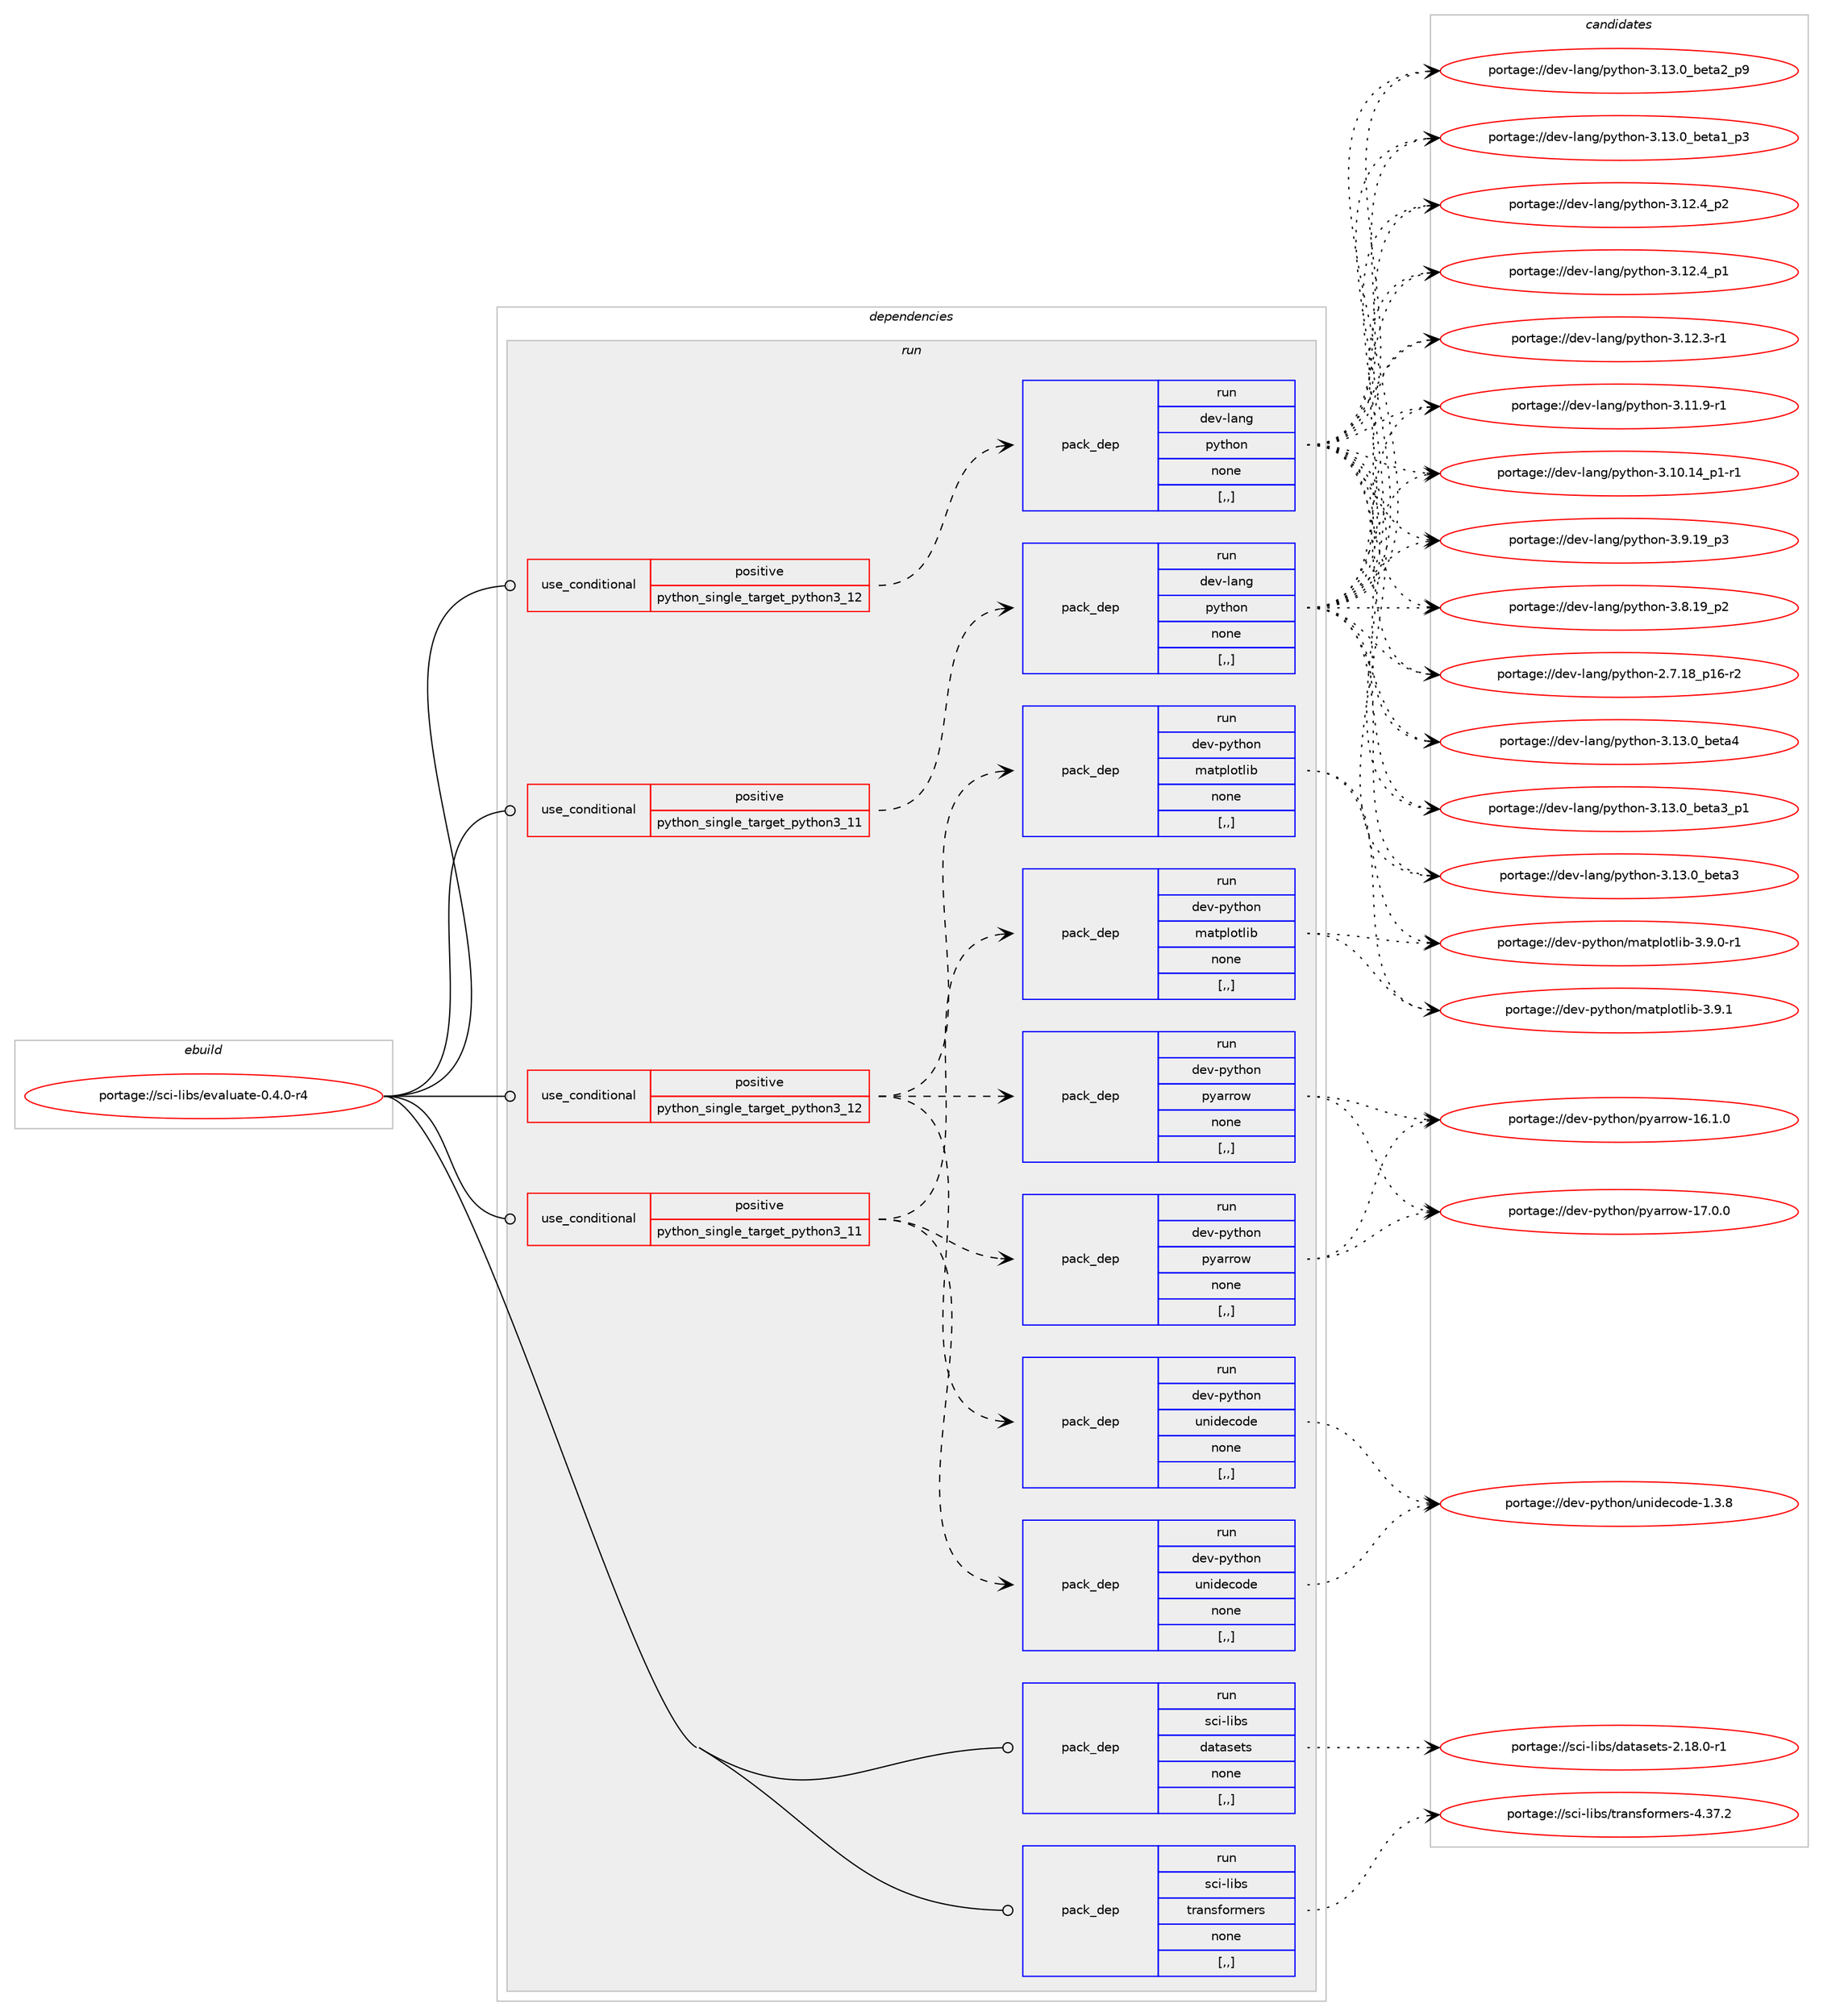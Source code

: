 digraph prolog {

# *************
# Graph options
# *************

newrank=true;
concentrate=true;
compound=true;
graph [rankdir=LR,fontname=Helvetica,fontsize=10,ranksep=1.5];#, ranksep=2.5, nodesep=0.2];
edge  [arrowhead=vee];
node  [fontname=Helvetica,fontsize=10];

# **********
# The ebuild
# **********

subgraph cluster_leftcol {
color=gray;
label=<<i>ebuild</i>>;
id [label="portage://sci-libs/evaluate-0.4.0-r4", color=red, width=4, href="../sci-libs/evaluate-0.4.0-r4.svg"];
}

# ****************
# The dependencies
# ****************

subgraph cluster_midcol {
color=gray;
label=<<i>dependencies</i>>;
subgraph cluster_compile {
fillcolor="#eeeeee";
style=filled;
label=<<i>compile</i>>;
}
subgraph cluster_compileandrun {
fillcolor="#eeeeee";
style=filled;
label=<<i>compile and run</i>>;
}
subgraph cluster_run {
fillcolor="#eeeeee";
style=filled;
label=<<i>run</i>>;
subgraph cond106146 {
dependency401780 [label=<<TABLE BORDER="0" CELLBORDER="1" CELLSPACING="0" CELLPADDING="4"><TR><TD ROWSPAN="3" CELLPADDING="10">use_conditional</TD></TR><TR><TD>positive</TD></TR><TR><TD>python_single_target_python3_11</TD></TR></TABLE>>, shape=none, color=red];
subgraph pack292783 {
dependency401781 [label=<<TABLE BORDER="0" CELLBORDER="1" CELLSPACING="0" CELLPADDING="4" WIDTH="220"><TR><TD ROWSPAN="6" CELLPADDING="30">pack_dep</TD></TR><TR><TD WIDTH="110">run</TD></TR><TR><TD>dev-lang</TD></TR><TR><TD>python</TD></TR><TR><TD>none</TD></TR><TR><TD>[,,]</TD></TR></TABLE>>, shape=none, color=blue];
}
dependency401780:e -> dependency401781:w [weight=20,style="dashed",arrowhead="vee"];
}
id:e -> dependency401780:w [weight=20,style="solid",arrowhead="odot"];
subgraph cond106147 {
dependency401782 [label=<<TABLE BORDER="0" CELLBORDER="1" CELLSPACING="0" CELLPADDING="4"><TR><TD ROWSPAN="3" CELLPADDING="10">use_conditional</TD></TR><TR><TD>positive</TD></TR><TR><TD>python_single_target_python3_11</TD></TR></TABLE>>, shape=none, color=red];
subgraph pack292784 {
dependency401783 [label=<<TABLE BORDER="0" CELLBORDER="1" CELLSPACING="0" CELLPADDING="4" WIDTH="220"><TR><TD ROWSPAN="6" CELLPADDING="30">pack_dep</TD></TR><TR><TD WIDTH="110">run</TD></TR><TR><TD>dev-python</TD></TR><TR><TD>matplotlib</TD></TR><TR><TD>none</TD></TR><TR><TD>[,,]</TD></TR></TABLE>>, shape=none, color=blue];
}
dependency401782:e -> dependency401783:w [weight=20,style="dashed",arrowhead="vee"];
subgraph pack292785 {
dependency401784 [label=<<TABLE BORDER="0" CELLBORDER="1" CELLSPACING="0" CELLPADDING="4" WIDTH="220"><TR><TD ROWSPAN="6" CELLPADDING="30">pack_dep</TD></TR><TR><TD WIDTH="110">run</TD></TR><TR><TD>dev-python</TD></TR><TR><TD>pyarrow</TD></TR><TR><TD>none</TD></TR><TR><TD>[,,]</TD></TR></TABLE>>, shape=none, color=blue];
}
dependency401782:e -> dependency401784:w [weight=20,style="dashed",arrowhead="vee"];
subgraph pack292786 {
dependency401785 [label=<<TABLE BORDER="0" CELLBORDER="1" CELLSPACING="0" CELLPADDING="4" WIDTH="220"><TR><TD ROWSPAN="6" CELLPADDING="30">pack_dep</TD></TR><TR><TD WIDTH="110">run</TD></TR><TR><TD>dev-python</TD></TR><TR><TD>unidecode</TD></TR><TR><TD>none</TD></TR><TR><TD>[,,]</TD></TR></TABLE>>, shape=none, color=blue];
}
dependency401782:e -> dependency401785:w [weight=20,style="dashed",arrowhead="vee"];
}
id:e -> dependency401782:w [weight=20,style="solid",arrowhead="odot"];
subgraph cond106148 {
dependency401786 [label=<<TABLE BORDER="0" CELLBORDER="1" CELLSPACING="0" CELLPADDING="4"><TR><TD ROWSPAN="3" CELLPADDING="10">use_conditional</TD></TR><TR><TD>positive</TD></TR><TR><TD>python_single_target_python3_12</TD></TR></TABLE>>, shape=none, color=red];
subgraph pack292787 {
dependency401787 [label=<<TABLE BORDER="0" CELLBORDER="1" CELLSPACING="0" CELLPADDING="4" WIDTH="220"><TR><TD ROWSPAN="6" CELLPADDING="30">pack_dep</TD></TR><TR><TD WIDTH="110">run</TD></TR><TR><TD>dev-lang</TD></TR><TR><TD>python</TD></TR><TR><TD>none</TD></TR><TR><TD>[,,]</TD></TR></TABLE>>, shape=none, color=blue];
}
dependency401786:e -> dependency401787:w [weight=20,style="dashed",arrowhead="vee"];
}
id:e -> dependency401786:w [weight=20,style="solid",arrowhead="odot"];
subgraph cond106149 {
dependency401788 [label=<<TABLE BORDER="0" CELLBORDER="1" CELLSPACING="0" CELLPADDING="4"><TR><TD ROWSPAN="3" CELLPADDING="10">use_conditional</TD></TR><TR><TD>positive</TD></TR><TR><TD>python_single_target_python3_12</TD></TR></TABLE>>, shape=none, color=red];
subgraph pack292788 {
dependency401789 [label=<<TABLE BORDER="0" CELLBORDER="1" CELLSPACING="0" CELLPADDING="4" WIDTH="220"><TR><TD ROWSPAN="6" CELLPADDING="30">pack_dep</TD></TR><TR><TD WIDTH="110">run</TD></TR><TR><TD>dev-python</TD></TR><TR><TD>matplotlib</TD></TR><TR><TD>none</TD></TR><TR><TD>[,,]</TD></TR></TABLE>>, shape=none, color=blue];
}
dependency401788:e -> dependency401789:w [weight=20,style="dashed",arrowhead="vee"];
subgraph pack292789 {
dependency401790 [label=<<TABLE BORDER="0" CELLBORDER="1" CELLSPACING="0" CELLPADDING="4" WIDTH="220"><TR><TD ROWSPAN="6" CELLPADDING="30">pack_dep</TD></TR><TR><TD WIDTH="110">run</TD></TR><TR><TD>dev-python</TD></TR><TR><TD>pyarrow</TD></TR><TR><TD>none</TD></TR><TR><TD>[,,]</TD></TR></TABLE>>, shape=none, color=blue];
}
dependency401788:e -> dependency401790:w [weight=20,style="dashed",arrowhead="vee"];
subgraph pack292790 {
dependency401791 [label=<<TABLE BORDER="0" CELLBORDER="1" CELLSPACING="0" CELLPADDING="4" WIDTH="220"><TR><TD ROWSPAN="6" CELLPADDING="30">pack_dep</TD></TR><TR><TD WIDTH="110">run</TD></TR><TR><TD>dev-python</TD></TR><TR><TD>unidecode</TD></TR><TR><TD>none</TD></TR><TR><TD>[,,]</TD></TR></TABLE>>, shape=none, color=blue];
}
dependency401788:e -> dependency401791:w [weight=20,style="dashed",arrowhead="vee"];
}
id:e -> dependency401788:w [weight=20,style="solid",arrowhead="odot"];
subgraph pack292791 {
dependency401792 [label=<<TABLE BORDER="0" CELLBORDER="1" CELLSPACING="0" CELLPADDING="4" WIDTH="220"><TR><TD ROWSPAN="6" CELLPADDING="30">pack_dep</TD></TR><TR><TD WIDTH="110">run</TD></TR><TR><TD>sci-libs</TD></TR><TR><TD>datasets</TD></TR><TR><TD>none</TD></TR><TR><TD>[,,]</TD></TR></TABLE>>, shape=none, color=blue];
}
id:e -> dependency401792:w [weight=20,style="solid",arrowhead="odot"];
subgraph pack292792 {
dependency401793 [label=<<TABLE BORDER="0" CELLBORDER="1" CELLSPACING="0" CELLPADDING="4" WIDTH="220"><TR><TD ROWSPAN="6" CELLPADDING="30">pack_dep</TD></TR><TR><TD WIDTH="110">run</TD></TR><TR><TD>sci-libs</TD></TR><TR><TD>transformers</TD></TR><TR><TD>none</TD></TR><TR><TD>[,,]</TD></TR></TABLE>>, shape=none, color=blue];
}
id:e -> dependency401793:w [weight=20,style="solid",arrowhead="odot"];
}
}

# **************
# The candidates
# **************

subgraph cluster_choices {
rank=same;
color=gray;
label=<<i>candidates</i>>;

subgraph choice292783 {
color=black;
nodesep=1;
choice1001011184510897110103471121211161041111104551464951464895981011169752 [label="portage://dev-lang/python-3.13.0_beta4", color=red, width=4,href="../dev-lang/python-3.13.0_beta4.svg"];
choice10010111845108971101034711212111610411111045514649514648959810111697519511249 [label="portage://dev-lang/python-3.13.0_beta3_p1", color=red, width=4,href="../dev-lang/python-3.13.0_beta3_p1.svg"];
choice1001011184510897110103471121211161041111104551464951464895981011169751 [label="portage://dev-lang/python-3.13.0_beta3", color=red, width=4,href="../dev-lang/python-3.13.0_beta3.svg"];
choice10010111845108971101034711212111610411111045514649514648959810111697509511257 [label="portage://dev-lang/python-3.13.0_beta2_p9", color=red, width=4,href="../dev-lang/python-3.13.0_beta2_p9.svg"];
choice10010111845108971101034711212111610411111045514649514648959810111697499511251 [label="portage://dev-lang/python-3.13.0_beta1_p3", color=red, width=4,href="../dev-lang/python-3.13.0_beta1_p3.svg"];
choice100101118451089711010347112121116104111110455146495046529511250 [label="portage://dev-lang/python-3.12.4_p2", color=red, width=4,href="../dev-lang/python-3.12.4_p2.svg"];
choice100101118451089711010347112121116104111110455146495046529511249 [label="portage://dev-lang/python-3.12.4_p1", color=red, width=4,href="../dev-lang/python-3.12.4_p1.svg"];
choice100101118451089711010347112121116104111110455146495046514511449 [label="portage://dev-lang/python-3.12.3-r1", color=red, width=4,href="../dev-lang/python-3.12.3-r1.svg"];
choice100101118451089711010347112121116104111110455146494946574511449 [label="portage://dev-lang/python-3.11.9-r1", color=red, width=4,href="../dev-lang/python-3.11.9-r1.svg"];
choice100101118451089711010347112121116104111110455146494846495295112494511449 [label="portage://dev-lang/python-3.10.14_p1-r1", color=red, width=4,href="../dev-lang/python-3.10.14_p1-r1.svg"];
choice100101118451089711010347112121116104111110455146574649579511251 [label="portage://dev-lang/python-3.9.19_p3", color=red, width=4,href="../dev-lang/python-3.9.19_p3.svg"];
choice100101118451089711010347112121116104111110455146564649579511250 [label="portage://dev-lang/python-3.8.19_p2", color=red, width=4,href="../dev-lang/python-3.8.19_p2.svg"];
choice100101118451089711010347112121116104111110455046554649569511249544511450 [label="portage://dev-lang/python-2.7.18_p16-r2", color=red, width=4,href="../dev-lang/python-2.7.18_p16-r2.svg"];
dependency401781:e -> choice1001011184510897110103471121211161041111104551464951464895981011169752:w [style=dotted,weight="100"];
dependency401781:e -> choice10010111845108971101034711212111610411111045514649514648959810111697519511249:w [style=dotted,weight="100"];
dependency401781:e -> choice1001011184510897110103471121211161041111104551464951464895981011169751:w [style=dotted,weight="100"];
dependency401781:e -> choice10010111845108971101034711212111610411111045514649514648959810111697509511257:w [style=dotted,weight="100"];
dependency401781:e -> choice10010111845108971101034711212111610411111045514649514648959810111697499511251:w [style=dotted,weight="100"];
dependency401781:e -> choice100101118451089711010347112121116104111110455146495046529511250:w [style=dotted,weight="100"];
dependency401781:e -> choice100101118451089711010347112121116104111110455146495046529511249:w [style=dotted,weight="100"];
dependency401781:e -> choice100101118451089711010347112121116104111110455146495046514511449:w [style=dotted,weight="100"];
dependency401781:e -> choice100101118451089711010347112121116104111110455146494946574511449:w [style=dotted,weight="100"];
dependency401781:e -> choice100101118451089711010347112121116104111110455146494846495295112494511449:w [style=dotted,weight="100"];
dependency401781:e -> choice100101118451089711010347112121116104111110455146574649579511251:w [style=dotted,weight="100"];
dependency401781:e -> choice100101118451089711010347112121116104111110455146564649579511250:w [style=dotted,weight="100"];
dependency401781:e -> choice100101118451089711010347112121116104111110455046554649569511249544511450:w [style=dotted,weight="100"];
}
subgraph choice292784 {
color=black;
nodesep=1;
choice10010111845112121116104111110471099711611210811111610810598455146574649 [label="portage://dev-python/matplotlib-3.9.1", color=red, width=4,href="../dev-python/matplotlib-3.9.1.svg"];
choice100101118451121211161041111104710997116112108111116108105984551465746484511449 [label="portage://dev-python/matplotlib-3.9.0-r1", color=red, width=4,href="../dev-python/matplotlib-3.9.0-r1.svg"];
dependency401783:e -> choice10010111845112121116104111110471099711611210811111610810598455146574649:w [style=dotted,weight="100"];
dependency401783:e -> choice100101118451121211161041111104710997116112108111116108105984551465746484511449:w [style=dotted,weight="100"];
}
subgraph choice292785 {
color=black;
nodesep=1;
choice10010111845112121116104111110471121219711411411111945495546484648 [label="portage://dev-python/pyarrow-17.0.0", color=red, width=4,href="../dev-python/pyarrow-17.0.0.svg"];
choice10010111845112121116104111110471121219711411411111945495446494648 [label="portage://dev-python/pyarrow-16.1.0", color=red, width=4,href="../dev-python/pyarrow-16.1.0.svg"];
dependency401784:e -> choice10010111845112121116104111110471121219711411411111945495546484648:w [style=dotted,weight="100"];
dependency401784:e -> choice10010111845112121116104111110471121219711411411111945495446494648:w [style=dotted,weight="100"];
}
subgraph choice292786 {
color=black;
nodesep=1;
choice100101118451121211161041111104711711010510010199111100101454946514656 [label="portage://dev-python/unidecode-1.3.8", color=red, width=4,href="../dev-python/unidecode-1.3.8.svg"];
dependency401785:e -> choice100101118451121211161041111104711711010510010199111100101454946514656:w [style=dotted,weight="100"];
}
subgraph choice292787 {
color=black;
nodesep=1;
choice1001011184510897110103471121211161041111104551464951464895981011169752 [label="portage://dev-lang/python-3.13.0_beta4", color=red, width=4,href="../dev-lang/python-3.13.0_beta4.svg"];
choice10010111845108971101034711212111610411111045514649514648959810111697519511249 [label="portage://dev-lang/python-3.13.0_beta3_p1", color=red, width=4,href="../dev-lang/python-3.13.0_beta3_p1.svg"];
choice1001011184510897110103471121211161041111104551464951464895981011169751 [label="portage://dev-lang/python-3.13.0_beta3", color=red, width=4,href="../dev-lang/python-3.13.0_beta3.svg"];
choice10010111845108971101034711212111610411111045514649514648959810111697509511257 [label="portage://dev-lang/python-3.13.0_beta2_p9", color=red, width=4,href="../dev-lang/python-3.13.0_beta2_p9.svg"];
choice10010111845108971101034711212111610411111045514649514648959810111697499511251 [label="portage://dev-lang/python-3.13.0_beta1_p3", color=red, width=4,href="../dev-lang/python-3.13.0_beta1_p3.svg"];
choice100101118451089711010347112121116104111110455146495046529511250 [label="portage://dev-lang/python-3.12.4_p2", color=red, width=4,href="../dev-lang/python-3.12.4_p2.svg"];
choice100101118451089711010347112121116104111110455146495046529511249 [label="portage://dev-lang/python-3.12.4_p1", color=red, width=4,href="../dev-lang/python-3.12.4_p1.svg"];
choice100101118451089711010347112121116104111110455146495046514511449 [label="portage://dev-lang/python-3.12.3-r1", color=red, width=4,href="../dev-lang/python-3.12.3-r1.svg"];
choice100101118451089711010347112121116104111110455146494946574511449 [label="portage://dev-lang/python-3.11.9-r1", color=red, width=4,href="../dev-lang/python-3.11.9-r1.svg"];
choice100101118451089711010347112121116104111110455146494846495295112494511449 [label="portage://dev-lang/python-3.10.14_p1-r1", color=red, width=4,href="../dev-lang/python-3.10.14_p1-r1.svg"];
choice100101118451089711010347112121116104111110455146574649579511251 [label="portage://dev-lang/python-3.9.19_p3", color=red, width=4,href="../dev-lang/python-3.9.19_p3.svg"];
choice100101118451089711010347112121116104111110455146564649579511250 [label="portage://dev-lang/python-3.8.19_p2", color=red, width=4,href="../dev-lang/python-3.8.19_p2.svg"];
choice100101118451089711010347112121116104111110455046554649569511249544511450 [label="portage://dev-lang/python-2.7.18_p16-r2", color=red, width=4,href="../dev-lang/python-2.7.18_p16-r2.svg"];
dependency401787:e -> choice1001011184510897110103471121211161041111104551464951464895981011169752:w [style=dotted,weight="100"];
dependency401787:e -> choice10010111845108971101034711212111610411111045514649514648959810111697519511249:w [style=dotted,weight="100"];
dependency401787:e -> choice1001011184510897110103471121211161041111104551464951464895981011169751:w [style=dotted,weight="100"];
dependency401787:e -> choice10010111845108971101034711212111610411111045514649514648959810111697509511257:w [style=dotted,weight="100"];
dependency401787:e -> choice10010111845108971101034711212111610411111045514649514648959810111697499511251:w [style=dotted,weight="100"];
dependency401787:e -> choice100101118451089711010347112121116104111110455146495046529511250:w [style=dotted,weight="100"];
dependency401787:e -> choice100101118451089711010347112121116104111110455146495046529511249:w [style=dotted,weight="100"];
dependency401787:e -> choice100101118451089711010347112121116104111110455146495046514511449:w [style=dotted,weight="100"];
dependency401787:e -> choice100101118451089711010347112121116104111110455146494946574511449:w [style=dotted,weight="100"];
dependency401787:e -> choice100101118451089711010347112121116104111110455146494846495295112494511449:w [style=dotted,weight="100"];
dependency401787:e -> choice100101118451089711010347112121116104111110455146574649579511251:w [style=dotted,weight="100"];
dependency401787:e -> choice100101118451089711010347112121116104111110455146564649579511250:w [style=dotted,weight="100"];
dependency401787:e -> choice100101118451089711010347112121116104111110455046554649569511249544511450:w [style=dotted,weight="100"];
}
subgraph choice292788 {
color=black;
nodesep=1;
choice10010111845112121116104111110471099711611210811111610810598455146574649 [label="portage://dev-python/matplotlib-3.9.1", color=red, width=4,href="../dev-python/matplotlib-3.9.1.svg"];
choice100101118451121211161041111104710997116112108111116108105984551465746484511449 [label="portage://dev-python/matplotlib-3.9.0-r1", color=red, width=4,href="../dev-python/matplotlib-3.9.0-r1.svg"];
dependency401789:e -> choice10010111845112121116104111110471099711611210811111610810598455146574649:w [style=dotted,weight="100"];
dependency401789:e -> choice100101118451121211161041111104710997116112108111116108105984551465746484511449:w [style=dotted,weight="100"];
}
subgraph choice292789 {
color=black;
nodesep=1;
choice10010111845112121116104111110471121219711411411111945495546484648 [label="portage://dev-python/pyarrow-17.0.0", color=red, width=4,href="../dev-python/pyarrow-17.0.0.svg"];
choice10010111845112121116104111110471121219711411411111945495446494648 [label="portage://dev-python/pyarrow-16.1.0", color=red, width=4,href="../dev-python/pyarrow-16.1.0.svg"];
dependency401790:e -> choice10010111845112121116104111110471121219711411411111945495546484648:w [style=dotted,weight="100"];
dependency401790:e -> choice10010111845112121116104111110471121219711411411111945495446494648:w [style=dotted,weight="100"];
}
subgraph choice292790 {
color=black;
nodesep=1;
choice100101118451121211161041111104711711010510010199111100101454946514656 [label="portage://dev-python/unidecode-1.3.8", color=red, width=4,href="../dev-python/unidecode-1.3.8.svg"];
dependency401791:e -> choice100101118451121211161041111104711711010510010199111100101454946514656:w [style=dotted,weight="100"];
}
subgraph choice292791 {
color=black;
nodesep=1;
choice115991054510810598115471009711697115101116115455046495646484511449 [label="portage://sci-libs/datasets-2.18.0-r1", color=red, width=4,href="../sci-libs/datasets-2.18.0-r1.svg"];
dependency401792:e -> choice115991054510810598115471009711697115101116115455046495646484511449:w [style=dotted,weight="100"];
}
subgraph choice292792 {
color=black;
nodesep=1;
choice115991054510810598115471161149711011510211111410910111411545524651554650 [label="portage://sci-libs/transformers-4.37.2", color=red, width=4,href="../sci-libs/transformers-4.37.2.svg"];
dependency401793:e -> choice115991054510810598115471161149711011510211111410910111411545524651554650:w [style=dotted,weight="100"];
}
}

}
